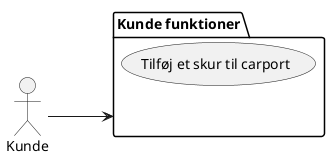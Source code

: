 @startuml
'https://plantuml.com/use-case-diagram
left to right direction

' US-2 Beskrivelse

' Som kunde hos Fog vil jeg have
' mulighed for at tilføje et skur
' til min carport, så jeg kan
' tilpasse løsningen yderligere.

:Kunde: as k

package "Kunde funktioner" {
    usecase "Tilføj et skur til carport" as UC1
}

'Customer use-cases
k --->"Kunde funktioner"

!pragma layout smetana
@enduml
